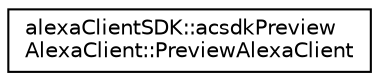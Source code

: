 digraph "Graphical Class Hierarchy"
{
 // LATEX_PDF_SIZE
  edge [fontname="Helvetica",fontsize="10",labelfontname="Helvetica",labelfontsize="10"];
  node [fontname="Helvetica",fontsize="10",shape=record];
  rankdir="LR";
  Node0 [label="alexaClientSDK::acsdkPreview\lAlexaClient::PreviewAlexaClient",height=0.2,width=0.4,color="black", fillcolor="white", style="filled",URL="$classalexa_client_s_d_k_1_1acsdk_preview_alexa_client_1_1_preview_alexa_client.html",tooltip=" "];
}

